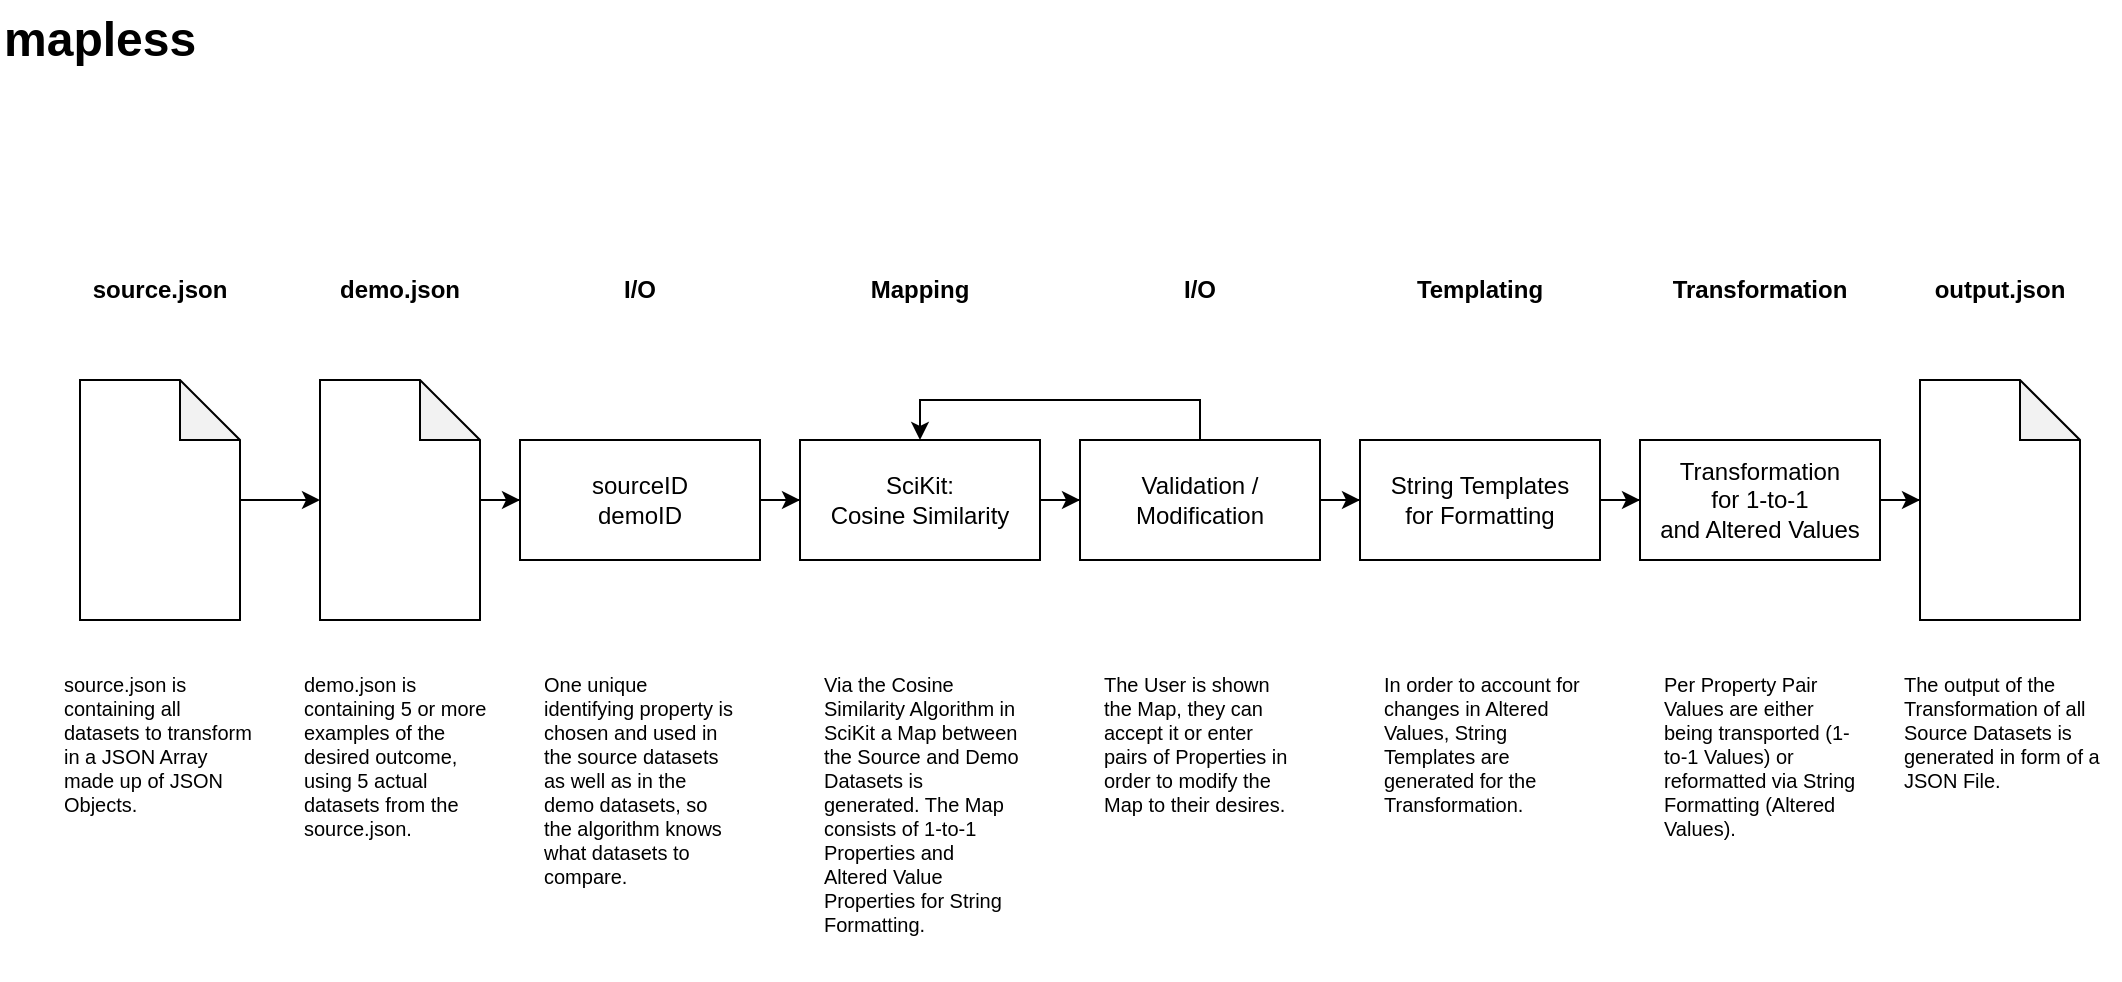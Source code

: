 <mxfile version="26.0.9">
  <diagram name="Seite-1" id="WA3kmyzkygMobN11kOkq">
    <mxGraphModel dx="1434" dy="854" grid="1" gridSize="10" guides="1" tooltips="1" connect="1" arrows="1" fold="1" page="1" pageScale="1" pageWidth="1169" pageHeight="827" math="0" shadow="0">
      <root>
        <mxCell id="0" />
        <mxCell id="1" parent="0" />
        <mxCell id="wiCAhsAQ2YeR7aQhWIy8-1" value="mapless" style="text;strokeColor=none;fillColor=none;html=1;fontSize=24;fontStyle=1;verticalAlign=middle;align=left;" vertex="1" parent="1">
          <mxGeometry x="40" y="40" width="360" height="40" as="geometry" />
        </mxCell>
        <mxCell id="wiCAhsAQ2YeR7aQhWIy8-2" value="" style="shape=note;whiteSpace=wrap;html=1;backgroundOutline=1;darkOpacity=0.05;" vertex="1" parent="1">
          <mxGeometry x="80" y="230" width="80" height="120" as="geometry" />
        </mxCell>
        <mxCell id="wiCAhsAQ2YeR7aQhWIy8-3" value="source.json" style="text;html=1;align=center;verticalAlign=middle;whiteSpace=wrap;rounded=0;fontStyle=1" vertex="1" parent="1">
          <mxGeometry x="60" y="170" width="120" height="30" as="geometry" />
        </mxCell>
        <mxCell id="wiCAhsAQ2YeR7aQhWIy8-12" style="edgeStyle=orthogonalEdgeStyle;rounded=0;orthogonalLoop=1;jettySize=auto;html=1;entryX=0;entryY=0.5;entryDx=0;entryDy=0;" edge="1" parent="1" source="wiCAhsAQ2YeR7aQhWIy8-4" target="wiCAhsAQ2YeR7aQhWIy8-11">
          <mxGeometry relative="1" as="geometry" />
        </mxCell>
        <mxCell id="wiCAhsAQ2YeR7aQhWIy8-4" value="" style="shape=note;whiteSpace=wrap;html=1;backgroundOutline=1;darkOpacity=0.05;" vertex="1" parent="1">
          <mxGeometry x="200" y="230" width="80" height="120" as="geometry" />
        </mxCell>
        <mxCell id="wiCAhsAQ2YeR7aQhWIy8-5" value="demo.json" style="text;html=1;align=center;verticalAlign=middle;whiteSpace=wrap;rounded=0;fontStyle=1" vertex="1" parent="1">
          <mxGeometry x="180" y="170" width="120" height="30" as="geometry" />
        </mxCell>
        <mxCell id="wiCAhsAQ2YeR7aQhWIy8-8" value="source.json is containing all datasets to transform in a JSON Array made up of JSON Objects." style="text;html=1;align=left;verticalAlign=top;whiteSpace=wrap;rounded=0;fontSize=10;" vertex="1" parent="1">
          <mxGeometry x="70" y="370" width="100" height="160" as="geometry" />
        </mxCell>
        <mxCell id="wiCAhsAQ2YeR7aQhWIy8-9" value="demo.json is containing 5 or more examples of the desired outcome, using 5 actual datasets from the source.json." style="text;html=1;align=left;verticalAlign=top;whiteSpace=wrap;rounded=0;fontSize=10;" vertex="1" parent="1">
          <mxGeometry x="190" y="370" width="100" height="160" as="geometry" />
        </mxCell>
        <mxCell id="wiCAhsAQ2YeR7aQhWIy8-10" style="edgeStyle=orthogonalEdgeStyle;rounded=0;orthogonalLoop=1;jettySize=auto;html=1;entryX=0;entryY=0.5;entryDx=0;entryDy=0;entryPerimeter=0;" edge="1" parent="1" source="wiCAhsAQ2YeR7aQhWIy8-2" target="wiCAhsAQ2YeR7aQhWIy8-4">
          <mxGeometry relative="1" as="geometry" />
        </mxCell>
        <mxCell id="wiCAhsAQ2YeR7aQhWIy8-16" style="edgeStyle=orthogonalEdgeStyle;rounded=0;orthogonalLoop=1;jettySize=auto;html=1;entryX=0;entryY=0.5;entryDx=0;entryDy=0;" edge="1" parent="1" source="wiCAhsAQ2YeR7aQhWIy8-11" target="wiCAhsAQ2YeR7aQhWIy8-15">
          <mxGeometry relative="1" as="geometry" />
        </mxCell>
        <mxCell id="wiCAhsAQ2YeR7aQhWIy8-11" value="sourceID&lt;div&gt;demoID&lt;/div&gt;" style="rounded=0;whiteSpace=wrap;html=1;" vertex="1" parent="1">
          <mxGeometry x="300" y="260" width="120" height="60" as="geometry" />
        </mxCell>
        <mxCell id="wiCAhsAQ2YeR7aQhWIy8-13" value="One unique identifying property is chosen and used in the source datasets as well as in the demo datasets, so the algorithm knows what datasets to compare." style="text;html=1;align=left;verticalAlign=top;whiteSpace=wrap;rounded=0;fontSize=10;" vertex="1" parent="1">
          <mxGeometry x="310" y="370" width="100" height="160" as="geometry" />
        </mxCell>
        <mxCell id="wiCAhsAQ2YeR7aQhWIy8-14" value="I/O" style="text;html=1;align=center;verticalAlign=middle;whiteSpace=wrap;rounded=0;fontStyle=1" vertex="1" parent="1">
          <mxGeometry x="300" y="170" width="120" height="30" as="geometry" />
        </mxCell>
        <mxCell id="wiCAhsAQ2YeR7aQhWIy8-21" style="edgeStyle=orthogonalEdgeStyle;rounded=0;orthogonalLoop=1;jettySize=auto;html=1;entryX=0;entryY=0.5;entryDx=0;entryDy=0;" edge="1" parent="1" source="wiCAhsAQ2YeR7aQhWIy8-15" target="wiCAhsAQ2YeR7aQhWIy8-19">
          <mxGeometry relative="1" as="geometry" />
        </mxCell>
        <mxCell id="wiCAhsAQ2YeR7aQhWIy8-15" value="SciKit:&lt;br&gt;Cosine Similarity" style="rounded=0;whiteSpace=wrap;html=1;" vertex="1" parent="1">
          <mxGeometry x="440" y="260" width="120" height="60" as="geometry" />
        </mxCell>
        <mxCell id="wiCAhsAQ2YeR7aQhWIy8-17" value="Mapping" style="text;html=1;align=center;verticalAlign=middle;whiteSpace=wrap;rounded=0;fontStyle=1" vertex="1" parent="1">
          <mxGeometry x="440" y="170" width="120" height="30" as="geometry" />
        </mxCell>
        <mxCell id="wiCAhsAQ2YeR7aQhWIy8-18" value="Via the Cosine Similarity Algorithm in SciKit a Map between the Source and Demo Datasets is generated. The Map consists of 1-to-1 Properties and Altered Value Properties for String Formatting." style="text;html=1;align=left;verticalAlign=top;whiteSpace=wrap;rounded=0;fontSize=10;" vertex="1" parent="1">
          <mxGeometry x="450" y="370" width="100" height="160" as="geometry" />
        </mxCell>
        <mxCell id="wiCAhsAQ2YeR7aQhWIy8-22" style="edgeStyle=orthogonalEdgeStyle;rounded=0;orthogonalLoop=1;jettySize=auto;html=1;entryX=0.5;entryY=0;entryDx=0;entryDy=0;exitX=0.5;exitY=0;exitDx=0;exitDy=0;" edge="1" parent="1" source="wiCAhsAQ2YeR7aQhWIy8-19" target="wiCAhsAQ2YeR7aQhWIy8-15">
          <mxGeometry relative="1" as="geometry" />
        </mxCell>
        <mxCell id="wiCAhsAQ2YeR7aQhWIy8-27" style="edgeStyle=orthogonalEdgeStyle;rounded=0;orthogonalLoop=1;jettySize=auto;html=1;entryX=0;entryY=0.5;entryDx=0;entryDy=0;" edge="1" parent="1" source="wiCAhsAQ2YeR7aQhWIy8-19" target="wiCAhsAQ2YeR7aQhWIy8-25">
          <mxGeometry relative="1" as="geometry" />
        </mxCell>
        <mxCell id="wiCAhsAQ2YeR7aQhWIy8-19" value="Validation /&lt;br&gt;Modification" style="rounded=0;whiteSpace=wrap;html=1;" vertex="1" parent="1">
          <mxGeometry x="580" y="260" width="120" height="60" as="geometry" />
        </mxCell>
        <mxCell id="wiCAhsAQ2YeR7aQhWIy8-20" value="I/O" style="text;html=1;align=center;verticalAlign=middle;whiteSpace=wrap;rounded=0;fontStyle=1" vertex="1" parent="1">
          <mxGeometry x="580" y="170" width="120" height="30" as="geometry" />
        </mxCell>
        <mxCell id="wiCAhsAQ2YeR7aQhWIy8-23" value="The User is shown the Map, they can accept it or enter pairs of Properties in order to modify the Map to their desires." style="text;html=1;align=left;verticalAlign=top;whiteSpace=wrap;rounded=0;fontSize=10;" vertex="1" parent="1">
          <mxGeometry x="590" y="370" width="100" height="160" as="geometry" />
        </mxCell>
        <mxCell id="wiCAhsAQ2YeR7aQhWIy8-31" style="edgeStyle=orthogonalEdgeStyle;rounded=0;orthogonalLoop=1;jettySize=auto;html=1;entryX=0;entryY=0.5;entryDx=0;entryDy=0;" edge="1" parent="1" source="wiCAhsAQ2YeR7aQhWIy8-25" target="wiCAhsAQ2YeR7aQhWIy8-29">
          <mxGeometry relative="1" as="geometry" />
        </mxCell>
        <mxCell id="wiCAhsAQ2YeR7aQhWIy8-25" value="String Templates&lt;div&gt;for Formatting&lt;/div&gt;" style="rounded=0;whiteSpace=wrap;html=1;" vertex="1" parent="1">
          <mxGeometry x="720" y="260" width="120" height="60" as="geometry" />
        </mxCell>
        <mxCell id="wiCAhsAQ2YeR7aQhWIy8-26" value="Templating" style="text;html=1;align=center;verticalAlign=middle;whiteSpace=wrap;rounded=0;fontStyle=1" vertex="1" parent="1">
          <mxGeometry x="720" y="170" width="120" height="30" as="geometry" />
        </mxCell>
        <mxCell id="wiCAhsAQ2YeR7aQhWIy8-28" value="In order to account for changes in Altered Values, String Templates are generated for the Transformation." style="text;html=1;align=left;verticalAlign=top;whiteSpace=wrap;rounded=0;fontSize=10;" vertex="1" parent="1">
          <mxGeometry x="730" y="370" width="100" height="160" as="geometry" />
        </mxCell>
        <mxCell id="wiCAhsAQ2YeR7aQhWIy8-29" value="Transformation &lt;br&gt;for 1-to-1 &lt;br&gt;and Altered Values" style="rounded=0;whiteSpace=wrap;html=1;" vertex="1" parent="1">
          <mxGeometry x="860" y="260" width="120" height="60" as="geometry" />
        </mxCell>
        <mxCell id="wiCAhsAQ2YeR7aQhWIy8-30" value="Transformation" style="text;html=1;align=center;verticalAlign=middle;whiteSpace=wrap;rounded=0;fontStyle=1" vertex="1" parent="1">
          <mxGeometry x="860" y="170" width="120" height="30" as="geometry" />
        </mxCell>
        <mxCell id="wiCAhsAQ2YeR7aQhWIy8-32" value="" style="shape=note;whiteSpace=wrap;html=1;backgroundOutline=1;darkOpacity=0.05;" vertex="1" parent="1">
          <mxGeometry x="1000" y="230" width="80" height="120" as="geometry" />
        </mxCell>
        <mxCell id="wiCAhsAQ2YeR7aQhWIy8-33" value="output.json" style="text;html=1;align=center;verticalAlign=middle;whiteSpace=wrap;rounded=0;fontStyle=1" vertex="1" parent="1">
          <mxGeometry x="980" y="170" width="120" height="30" as="geometry" />
        </mxCell>
        <mxCell id="wiCAhsAQ2YeR7aQhWIy8-34" value="The output of the Transformation of all Source Datasets is generated in form of a JSON File." style="text;html=1;align=left;verticalAlign=top;whiteSpace=wrap;rounded=0;fontSize=10;" vertex="1" parent="1">
          <mxGeometry x="990" y="370" width="100" height="160" as="geometry" />
        </mxCell>
        <mxCell id="wiCAhsAQ2YeR7aQhWIy8-35" value="Per Property Pair Values are either being transported (1-to-1 Values) or reformatted via String Formatting (Altered Values)." style="text;html=1;align=left;verticalAlign=top;whiteSpace=wrap;rounded=0;fontSize=10;" vertex="1" parent="1">
          <mxGeometry x="870" y="370" width="100" height="160" as="geometry" />
        </mxCell>
        <mxCell id="wiCAhsAQ2YeR7aQhWIy8-36" style="edgeStyle=orthogonalEdgeStyle;rounded=0;orthogonalLoop=1;jettySize=auto;html=1;entryX=0;entryY=0.5;entryDx=0;entryDy=0;entryPerimeter=0;" edge="1" parent="1" source="wiCAhsAQ2YeR7aQhWIy8-29" target="wiCAhsAQ2YeR7aQhWIy8-32">
          <mxGeometry relative="1" as="geometry" />
        </mxCell>
      </root>
    </mxGraphModel>
  </diagram>
</mxfile>
